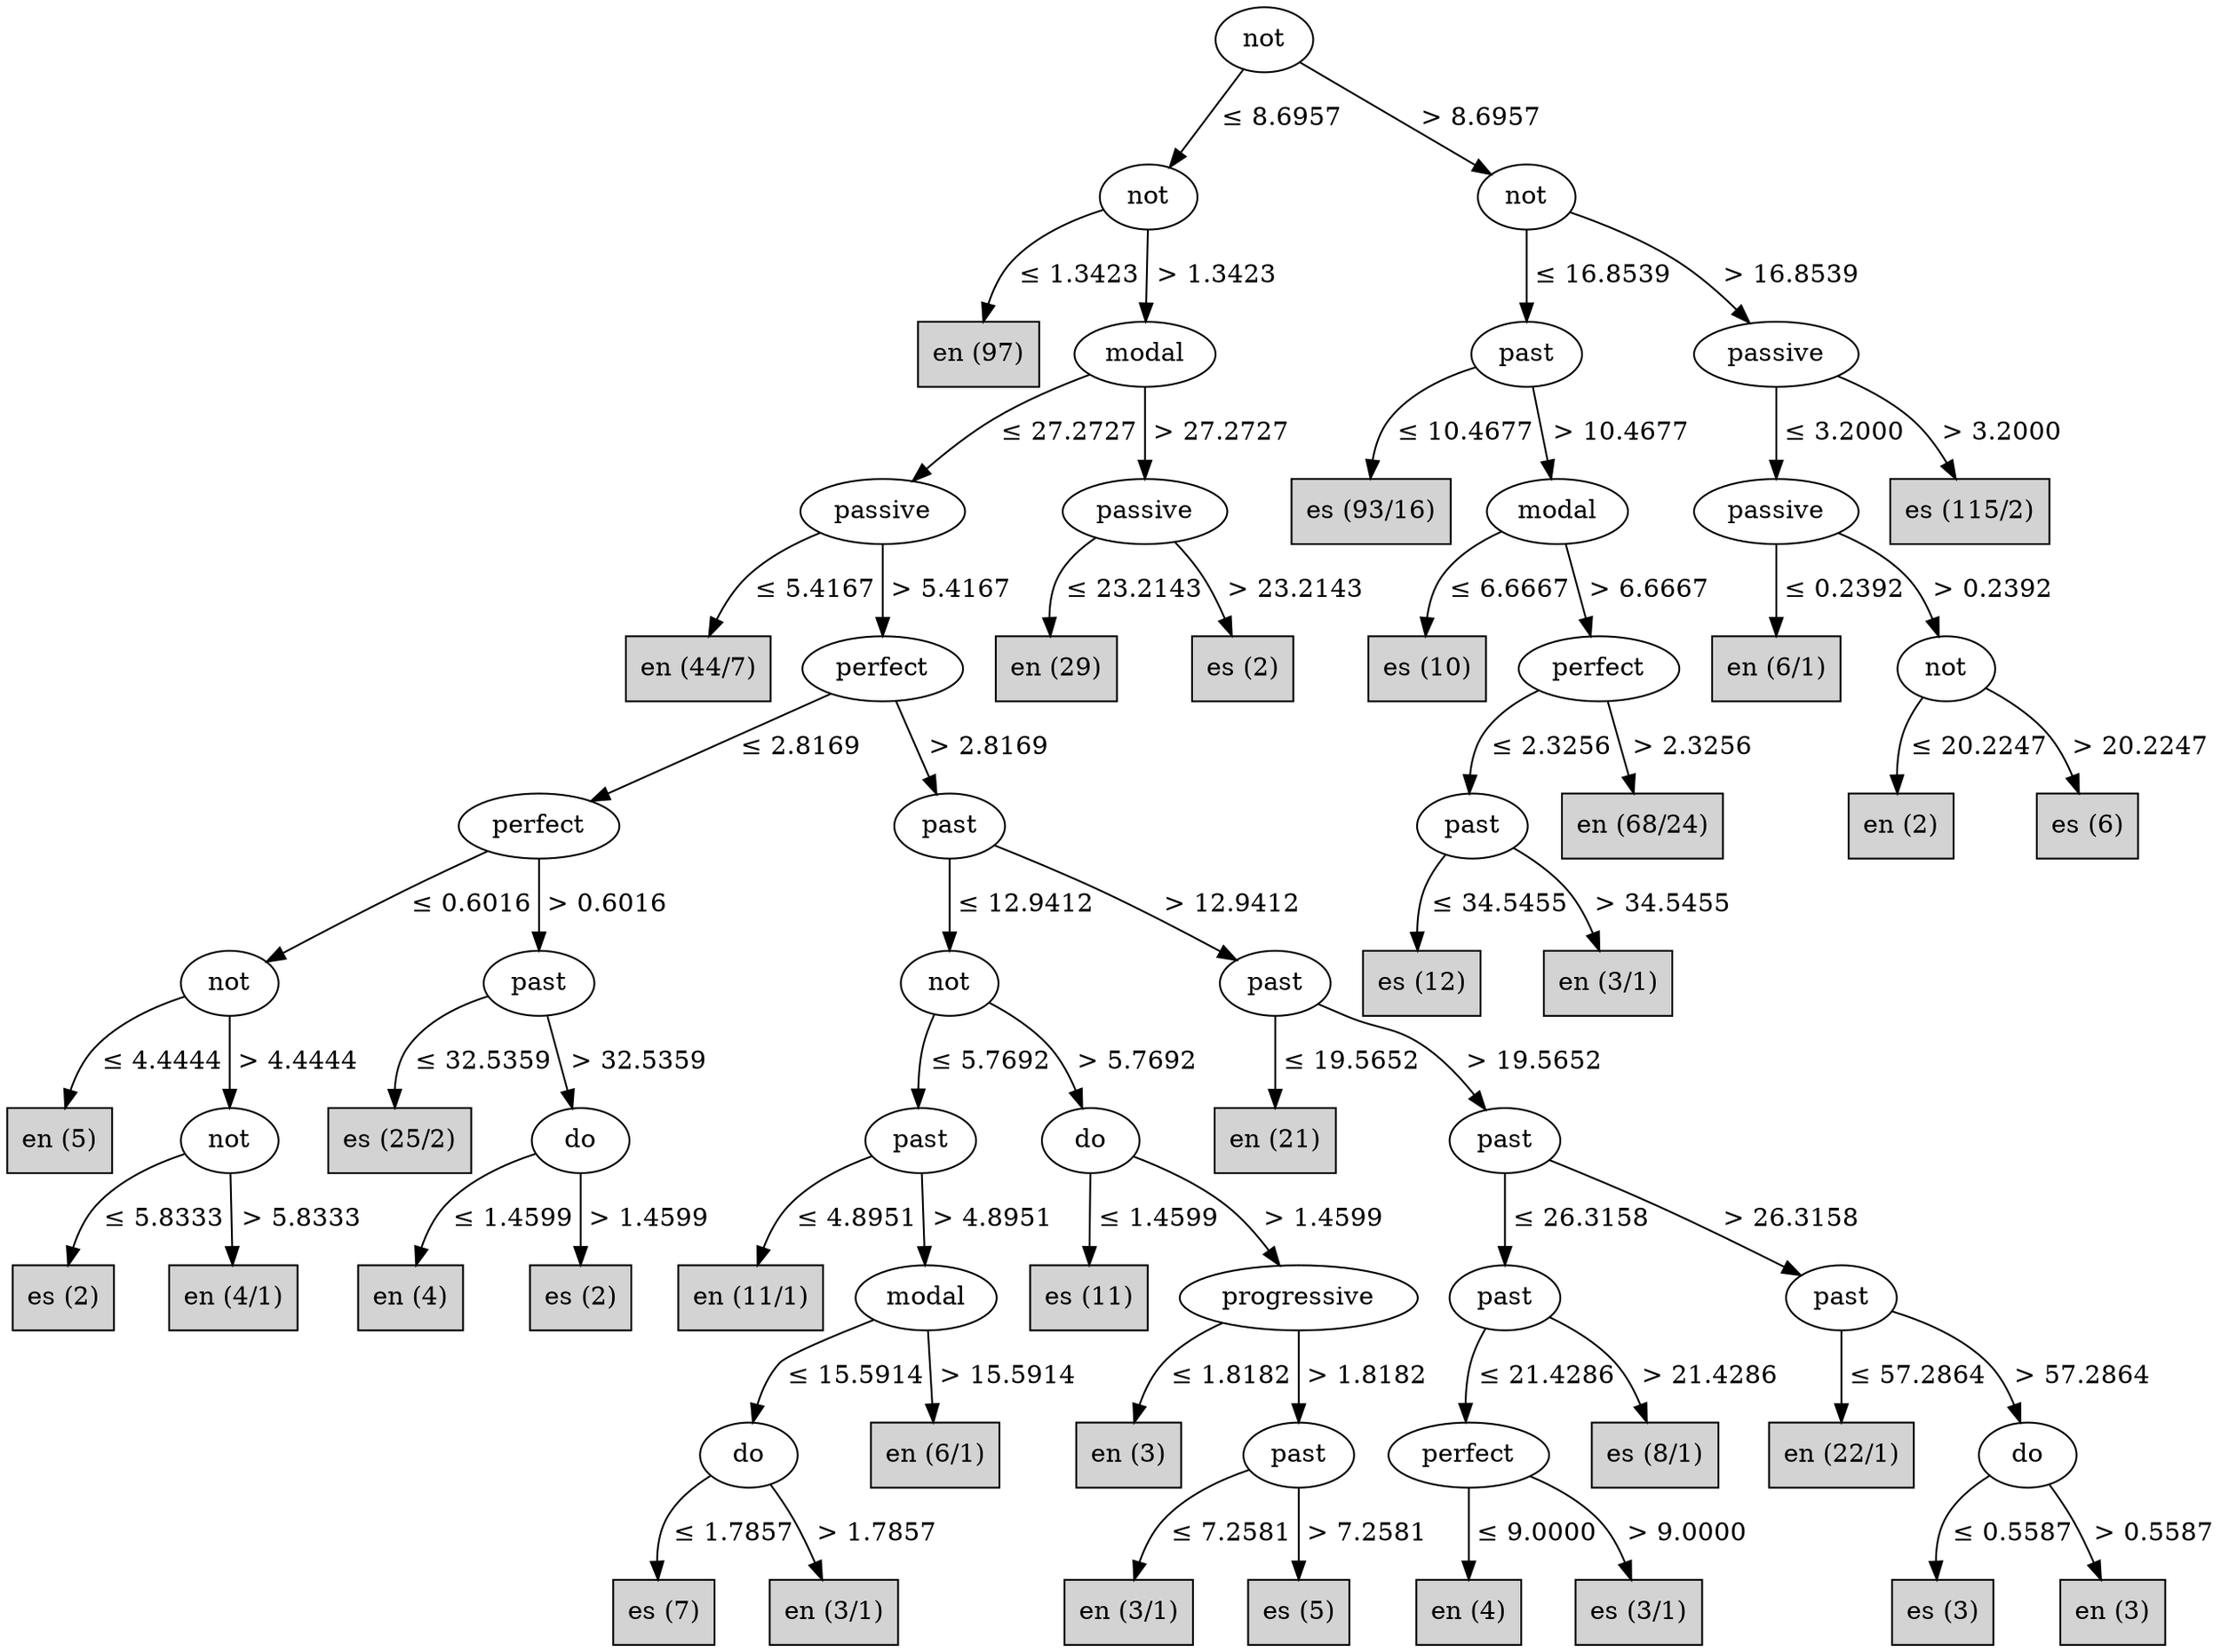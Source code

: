 digraph J48Tree {
margin=0
N0 [label="not" ]
N0->N1 [label=" ≤ 8.6957"]
N1 [label="not" ]
N1->N2 [label=" ≤ 1.3423"]
N2 [label="en (97)" shape=box style=filled ]
N1->N3 [label=" > 1.3423"]
N3 [label="modal" ]
N3->N4 [label=" ≤ 27.2727"]
N4 [label="passive" ]
N4->N5 [label=" ≤ 5.4167"]
N5 [label="en (44/7)" shape=box style=filled ]
N4->N6 [label=" > 5.4167"]
N6 [label="perfect" ]
N6->N7 [label=" ≤ 2.8169"]
N7 [label="perfect" ]
N7->N8 [label=" ≤ 0.6016"]
N8 [label="not" ]
N8->N9 [label=" ≤ 4.4444"]
N9 [label="en (5)" shape=box style=filled ]
N8->N10 [label=" > 4.4444"]
N10 [label="not" ]
N10->N11 [label=" ≤ 5.8333"]
N11 [label="es (2)" shape=box style=filled ]
N10->N12 [label=" > 5.8333"]
N12 [label="en (4/1)" shape=box style=filled ]
N7->N13 [label=" > 0.6016"]
N13 [label="past" ]
N13->N14 [label=" ≤ 32.5359"]
N14 [label="es (25/2)" shape=box style=filled ]
N13->N15 [label=" > 32.5359"]
N15 [label="do" ]
N15->N16 [label=" ≤ 1.4599"]
N16 [label="en (4)" shape=box style=filled ]
N15->N17 [label=" > 1.4599"]
N17 [label="es (2)" shape=box style=filled ]
N6->N18 [label=" > 2.8169"]
N18 [label="past" ]
N18->N19 [label=" ≤ 12.9412"]
N19 [label="not" ]
N19->N20 [label=" ≤ 5.7692"]
N20 [label="past" ]
N20->N21 [label=" ≤ 4.8951"]
N21 [label="en (11/1)" shape=box style=filled ]
N20->N22 [label=" > 4.8951"]
N22 [label="modal" ]
N22->N23 [label=" ≤ 15.5914"]
N23 [label="do" ]
N23->N24 [label=" ≤ 1.7857"]
N24 [label="es (7)" shape=box style=filled ]
N23->N25 [label=" > 1.7857"]
N25 [label="en (3/1)" shape=box style=filled ]
N22->N26 [label=" > 15.5914"]
N26 [label="en (6/1)" shape=box style=filled ]
N19->N27 [label=" > 5.7692"]
N27 [label="do" ]
N27->N28 [label=" ≤ 1.4599"]
N28 [label="es (11)" shape=box style=filled ]
N27->N29 [label=" > 1.4599"]
N29 [label="progressive" ]
N29->N30 [label=" ≤ 1.8182"]
N30 [label="en (3)" shape=box style=filled ]
N29->N31 [label=" > 1.8182"]
N31 [label="past" ]
N31->N32 [label=" ≤ 7.2581"]
N32 [label="en (3/1)" shape=box style=filled ]
N31->N33 [label=" > 7.2581"]
N33 [label="es (5)" shape=box style=filled ]
N18->N34 [label=" > 12.9412"]
N34 [label="past" ]
N34->N35 [label=" ≤ 19.5652"]
N35 [label="en (21)" shape=box style=filled ]
N34->N36 [label=" > 19.5652"]
N36 [label="past" ]
N36->N37 [label=" ≤ 26.3158"]
N37 [label="past" ]
N37->N38 [label=" ≤ 21.4286"]
N38 [label="perfect" ]
N38->N39 [label=" ≤ 9.0000"]
N39 [label="en (4)" shape=box style=filled ]
N38->N40 [label=" > 9.0000"]
N40 [label="es (3/1)" shape=box style=filled ]
N37->N41 [label=" > 21.4286"]
N41 [label="es (8/1)" shape=box style=filled ]
N36->N42 [label=" > 26.3158"]
N42 [label="past" ]
N42->N43 [label=" ≤ 57.2864"]
N43 [label="en (22/1)" shape=box style=filled ]
N42->N44 [label=" > 57.2864"]
N44 [label="do" ]
N44->N45 [label=" ≤ 0.5587"]
N45 [label="es (3)" shape=box style=filled ]
N44->N46 [label=" > 0.5587"]
N46 [label="en (3)" shape=box style=filled ]
N3->N47 [label=" > 27.2727"]
N47 [label="passive" ]
N47->N48 [label=" ≤ 23.2143"]
N48 [label="en (29)" shape=box style=filled ]
N47->N49 [label=" > 23.2143"]
N49 [label="es (2)" shape=box style=filled ]
N0->N50 [label=" > 8.6957"]
N50 [label="not" ]
N50->N51 [label=" ≤ 16.8539"]
N51 [label="past" ]
N51->N52 [label=" ≤ 10.4677"]
N52 [label="es (93/16)" shape=box style=filled ]
N51->N53 [label=" > 10.4677"]
N53 [label="modal" ]
N53->N54 [label=" ≤ 6.6667"]
N54 [label="es (10)" shape=box style=filled ]
N53->N55 [label=" > 6.6667"]
N55 [label="perfect" ]
N55->N56 [label=" ≤ 2.3256"]
N56 [label="past" ]
N56->N57 [label=" ≤ 34.5455"]
N57 [label="es (12)" shape=box style=filled ]
N56->N58 [label=" > 34.5455"]
N58 [label="en (3/1)" shape=box style=filled ]
N55->N59 [label=" > 2.3256"]
N59 [label="en (68/24)" shape=box style=filled ]
N50->N60 [label=" > 16.8539"]
N60 [label="passive" ]
N60->N61 [label=" ≤ 3.2000"]
N61 [label="passive" ]
N61->N62 [label=" ≤ 0.2392"]
N62 [label="en (6/1)" shape=box style=filled ]
N61->N63 [label=" > 0.2392"]
N63 [label="not" ]
N63->N64 [label=" ≤ 20.2247"]
N64 [label="en (2)" shape=box style=filled ]
N63->N65 [label=" > 20.2247"]
N65 [label="es (6)" shape=box style=filled ]
N60->N66 [label=" > 3.2000"]
N66 [label="es (115/2)" shape=box style=filled ]
}
